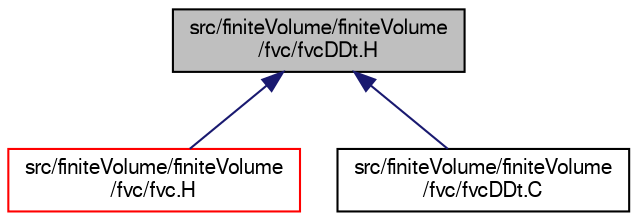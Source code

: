 digraph "src/finiteVolume/finiteVolume/fvc/fvcDDt.H"
{
  bgcolor="transparent";
  edge [fontname="FreeSans",fontsize="10",labelfontname="FreeSans",labelfontsize="10"];
  node [fontname="FreeSans",fontsize="10",shape=record];
  Node60 [label="src/finiteVolume/finiteVolume\l/fvc/fvcDDt.H",height=0.2,width=0.4,color="black", fillcolor="grey75", style="filled", fontcolor="black"];
  Node60 -> Node61 [dir="back",color="midnightblue",fontsize="10",style="solid",fontname="FreeSans"];
  Node61 [label="src/finiteVolume/finiteVolume\l/fvc/fvc.H",height=0.2,width=0.4,color="red",URL="$a02924.html"];
  Node60 -> Node114 [dir="back",color="midnightblue",fontsize="10",style="solid",fontname="FreeSans"];
  Node114 [label="src/finiteVolume/finiteVolume\l/fvc/fvcDDt.C",height=0.2,width=0.4,color="black",URL="$a02951.html"];
}
